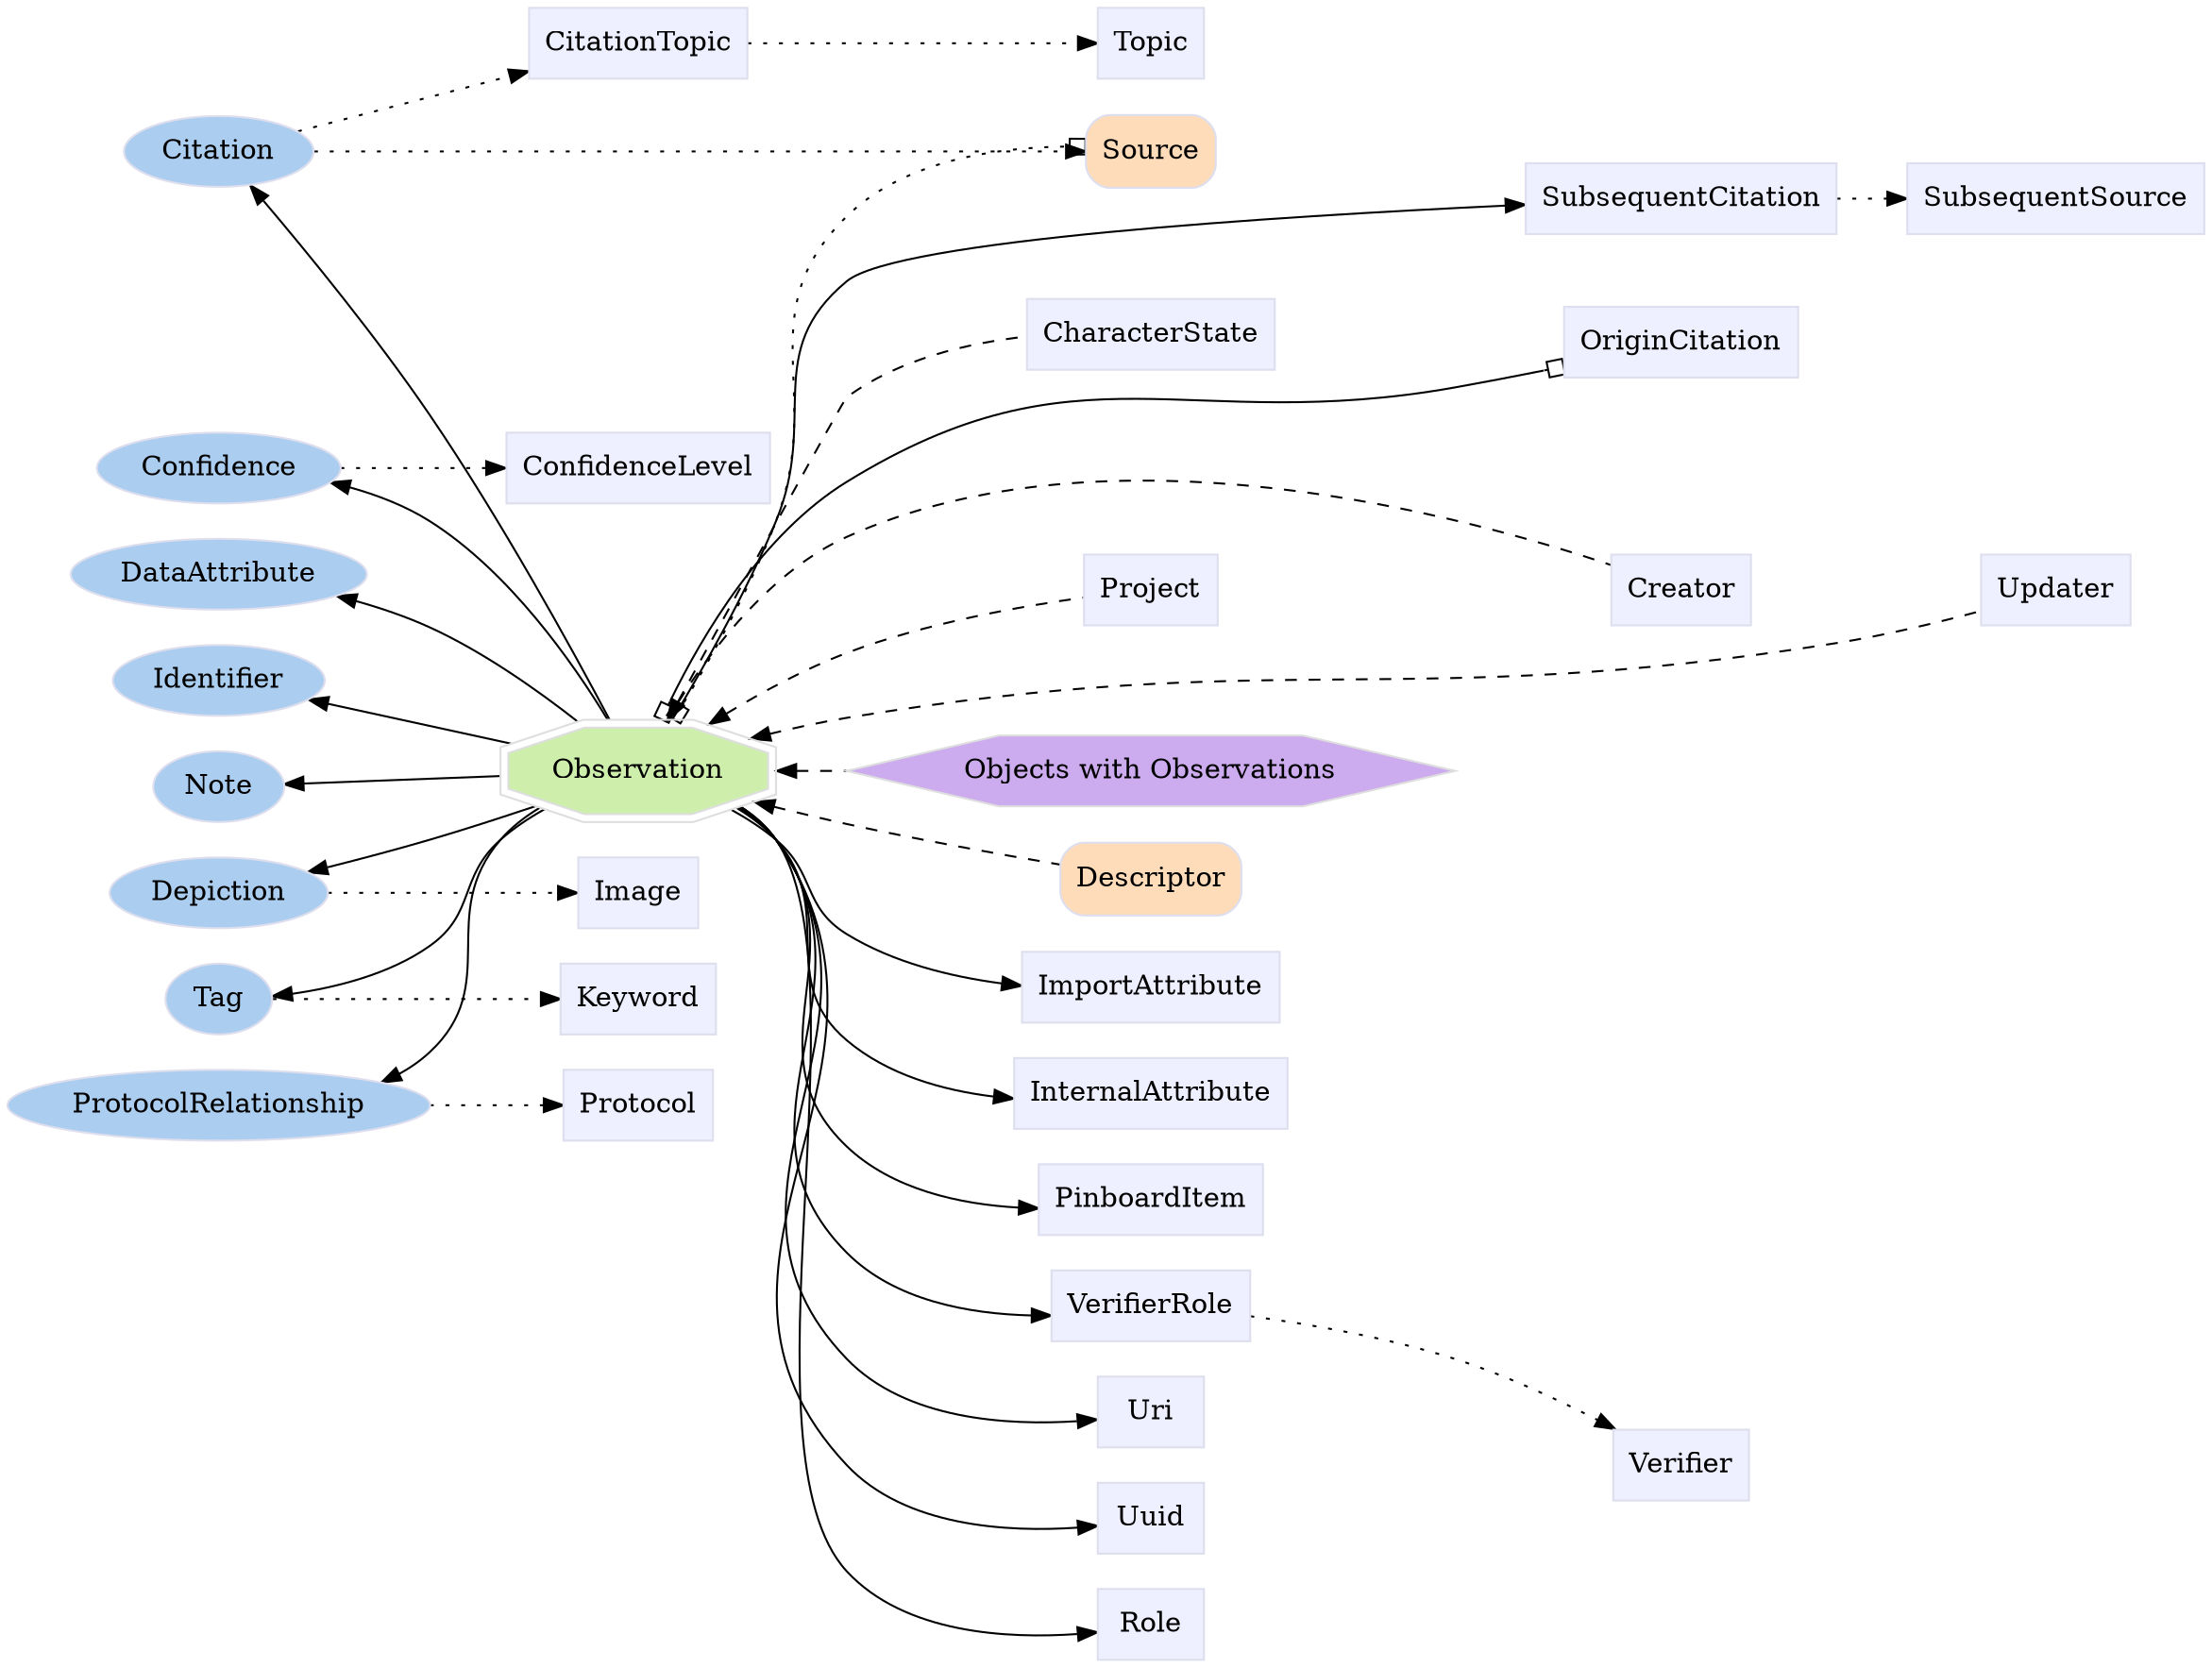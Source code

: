 digraph Observation {
	graph [bb="0,0,940.22,840",
		label="",
		outputorder=edgesfirst,
		rankdir=LR
	];
	node [label="\N"];
	subgraph annotator_cluster {
		graph [rank=min];
		Citation	[color="#dddeee",
			fillcolor="#abcdef",
			group=annotator,
			height=0.5,
			href="/develop/Data/models.html#citation",
			label=Citation,
			pos="88.713,767",
			shape=oval,
			style=filled,
			target=_top,
			width=1.1279];
		Confidence	[color="#dddeee",
			fillcolor="#abcdef",
			group=annotator,
			height=0.5,
			href="/develop/Data/models.html#confidence",
			label=Confidence,
			pos="88.713,610",
			shape=oval,
			style=filled,
			target=_top,
			width=1.4833];
		DataAttribute	[color="#dddeee",
			fillcolor="#abcdef",
			group=annotator,
			height=0.5,
			href="/develop/Data/models.html#data-attribute",
			label=DataAttribute,
			pos="88.713,556",
			shape=oval,
			style=filled,
			target=_top,
			width=1.7108];
		Depiction	[color="#dddeee",
			fillcolor="#abcdef",
			group=annotator,
			height=0.5,
			href="/develop/Data/models.html#depiction",
			label=Depiction,
			pos="88.713,394",
			shape=oval,
			style=filled,
			target=_top,
			width=1.3127];
		Identifier	[color="#dddeee",
			fillcolor="#abcdef",
			group=annotator,
			height=0.5,
			href="/develop/Data/models.html#identifier",
			label=Identifier,
			pos="88.713,502",
			shape=oval,
			style=filled,
			target=_top,
			width=1.2558];
		Tag	[color="#dddeee",
			fillcolor="#abcdef",
			group=annotator,
			height=0.5,
			href="/develop/Data/models.html#tag",
			label=Tag,
			pos="88.713,340",
			shape=oval,
			style=filled,
			target=_top,
			width=0.75];
		Note	[color="#dddeee",
			fillcolor="#abcdef",
			group=annotator,
			height=0.5,
			href="/develop/Data/models.html#note",
			label=Note,
			pos="88.713,448",
			shape=oval,
			style=filled,
			target=_top,
			width=0.80088];
		ProtocolRelationship	[color="#dddeee",
			fillcolor="#abcdef",
			group=annotator,
			height=0.5,
			href="/develop/Data/models.html#protocol-relationship",
			label=ProtocolRelationship,
			pos="88.713,286",
			shape=oval,
			style=filled,
			target=_top,
			width=2.4643];
	}
	subgraph core {
		Observation	[color="#dedede",
			fillcolor="#cdefab",
			group=target,
			height=0.61111,
			href="/develop/Data/models.html#observation",
			label=Observation,
			pos="277.99,452",
			shape=doubleoctagon,
			style=filled,
			target=_top,
			width=1.7936];
		Source	[color="#dddeee",
			fillcolor="#fedcba",
			group=core,
			height=0.51389,
			href="/develop/Data/models.html#source",
			label=Source,
			pos="504.64,767",
			shape=Mrecord,
			style=filled,
			target=_top,
			width=0.75];
		Descriptor	[color="#dddeee",
			fillcolor="#fedcba",
			group=core,
			height=0.51389,
			href="/develop/Data/models.html#descriptor",
			label=Descriptor,
			pos="504.64,397",
			shape=Mrecord,
			style=filled,
			target=_top,
			width=1.0139];
	}
	subgraph supporting {
		CitationTopic	[color="#dddeee",
			fillcolor="#eeefff",
			group=supporting,
			height=0.5,
			href="/develop/Data/models.html#citation-topic",
			label=CitationTopic,
			pos="277.99,822",
			shape=box,
			style=filled,
			target=_top,
			width=1.2639];
		ConfidenceLevel	[color="#dddeee",
			fillcolor="#eeefff",
			group=supporting,
			height=0.5,
			href="/develop/Data/models.html#confidence-level",
			label=ConfidenceLevel,
			pos="277.99,610",
			shape=box,
			style=filled,
			target=_top,
			width=1.5139];
		Image	[color="#dddeee",
			fillcolor="#eeefff",
			group=supporting,
			height=0.5,
			href="/develop/Data/models.html#image",
			label=Image,
			pos="277.99,394",
			shape=box,
			style=filled,
			target=_top,
			width=0.75];
		ImportAttribute	[color="#dddeee",
			fillcolor="#eeefff",
			group=supporting,
			height=0.5,
			href="/develop/Data/models.html#import-attribute",
			label=ImportAttribute,
			pos="504.64,342",
			shape=box,
			style=filled,
			target=_top,
			width=1.4201];
		InternalAttribute	[color="#dddeee",
			fillcolor="#eeefff",
			group=supporting,
			height=0.5,
			href="/develop/Data/models.html#internal-attribute",
			label=InternalAttribute,
			pos="504.64,288",
			shape=box,
			style=filled,
			target=_top,
			width=1.4826];
		Keyword	[color="#dddeee",
			fillcolor="#eeefff",
			group=supporting,
			height=0.5,
			href="/develop/Data/models.html#keyword",
			label=Keyword,
			pos="277.99,340",
			shape=box,
			style=filled,
			target=_top,
			width=0.92014];
		PinboardItem	[color="#dddeee",
			fillcolor="#eeefff",
			group=supporting,
			height=0.5,
			href="/develop/Data/models.html#pinboard-item",
			label=PinboardItem,
			pos="504.64,234",
			shape=box,
			style=filled,
			target=_top,
			width=1.2535];
		Protocol	[color="#dddeee",
			fillcolor="#eeefff",
			group=supporting,
			height=0.5,
			href="/develop/Data/models.html#protocol",
			label=Protocol,
			pos="277.99,286",
			shape=box,
			style=filled,
			target=_top,
			width=0.85764];
		Role	[color="#dddeee",
			fillcolor="#eeefff",
			group=supporting,
			height=0.5,
			href="/develop/Data/models.html#role",
			label=Role,
			pos="504.64,18",
			shape=box,
			style=filled,
			target=_top,
			width=0.75];
		SubsequentCitation	[color="#dddeee",
			fillcolor="#eeefff",
			group=supporting,
			height=0.5,
			href="/develop/Data/models.html#subsequent-citation",
			label=SubsequentCitation,
			pos="727.59,743",
			shape=box,
			style=filled,
			target=_top,
			width=1.691];
		SubsequentSource	[color="#dddeee",
			fillcolor="#eeefff",
			group=supporting,
			height=0.5,
			href="/develop/Data/models.html#subsequent-source",
			label=SubsequentSource,
			pos="882.34,743",
			shape=box,
			style=filled,
			target=_top,
			width=1.6076];
		Topic	[color="#dddeee",
			fillcolor="#eeefff",
			group=supporting,
			height=0.5,
			href="/develop/Data/models.html#topic",
			label=Topic,
			pos="504.64,822",
			shape=box,
			style=filled,
			target=_top,
			width=0.75];
		Uri	[color="#dddeee",
			fillcolor="#eeefff",
			group=supporting,
			height=0.5,
			href="/develop/Data/models.html#uri",
			label=Uri,
			pos="504.64,126",
			shape=box,
			style=filled,
			target=_top,
			width=0.75];
		Uuid	[color="#dddeee",
			fillcolor="#eeefff",
			group=supporting,
			height=0.5,
			href="/develop/Data/models.html#uuid",
			label=Uuid,
			pos="504.64,72",
			shape=box,
			style=filled,
			target=_top,
			width=0.75];
		VerifierRole	[color="#dddeee",
			fillcolor="#eeefff",
			group=supporting,
			height=0.5,
			href="/develop/Data/models.html#verifier-role",
			label=VerifierRole,
			pos="504.64,180",
			shape=box,
			style=filled,
			target=_top,
			width=1.1493];
		Verifier	[color="#dddeee",
			fillcolor="#eeefff",
			group=supporting,
			height=0.5,
			href="/develop/Data/models.html#verifier",
			label=Verifier,
			pos="727.59,99",
			shape=box,
			style=filled,
			target=_top,
			width=0.79514];
		CharacterState	[color="#dddeee",
			fillcolor="#eeefff",
			group=supporting,
			height=0.5,
			href="/develop/Data/models.html#character-state",
			label=CharacterState,
			pos="504.64,674",
			shape=box,
			style=filled,
			target=_top,
			width=1.3264];
		Creator	[color="#dddeee",
			fillcolor="#eeefff",
			group=supporting,
			height=0.5,
			href="/develop/Data/models.html#creator",
			label=Creator,
			pos="727.59,544",
			shape=box,
			style=filled,
			target=_top,
			width=0.78472];
		Project	[color="#dddeee",
			fillcolor="#eeefff",
			group=supporting,
			height=0.5,
			href="/develop/Data/models.html#project",
			label=Project,
			pos="504.64,544",
			shape=box,
			style=filled,
			target=_top,
			width=0.75347];
		Updater	[color="#dddeee",
			fillcolor="#eeefff",
			group=supporting,
			height=0.5,
			href="/develop/Data/models.html#updater",
			label=Updater,
			pos="882.34,544",
			shape=box,
			style=filled,
			target=_top,
			width=0.82639];
		OriginCitation	[color="#dddeee",
			fillcolor="#eeefff",
			group=supporting,
			height=0.5,
			href="/develop/Data/models.html#origin-citation",
			label=OriginCitation,
			pos="727.59,658",
			shape=box,
			style=filled,
			target=_top,
			width=1.316];
	}
	Citation -> Source	[pos="e,477.28,767 129.78,767 209.77,767 388.25,767 466.11,767",
		style=dotted];
	Citation -> CitationTopic	[pos="e,232.19,808.84 123.2,776.83 150.4,784.82 189.34,796.26 221.23,805.62",
		style=dotted];
	Confidence -> ConfidenceLevel	[pos="e,223.1,610 142.38,610 163.95,610 189.12,610 211.83,610",
		style=dotted];
	Depiction -> Image	[pos="e,250.57,394 136.01,394 167.85,394 209.61,394 239.39,394",
		style=dotted];
	Tag -> Keyword	[pos="e,244.4,340 116.15,340 146.54,340 196.88,340 233.16,340",
		style=dotted];
	ProtocolRelationship -> Protocol	[pos="e,246.95,286 177.87,286 198.07,286 218.6,286 235.71,286",
		style=dotted];
	Observation -> Citation	[pos="e,102.2,749.7 265.89,474.33 248.19,509.5 212.05,579.72 177.43,637 155.2,673.78 127.04,714.62 108.71,740.54"];
	Observation -> Confidence	[pos="e,136.34,601.42 265.71,474.45 249.89,503.67 218.41,554.37 177.43,583 168.32,589.36 157.66,594.26 146.97,598.03"];
	Observation -> DataAttribute	[pos="e,137.38,544.72 253.33,474.3 234.15,491.33 205.75,514.31 177.43,529 168.29,533.74 158.17,537.81 148.16,541.24"];
	Observation -> Depiction	[pos="e,126.42,405.27 228.13,436.75 211.99,431.73 193.94,426.11 177.43,421 164.35,416.95 150.16,412.58 137.09,408.55"];
	Observation -> Identifier	[pos="e,127.16,492 224.36,466.05 197.28,473.28 164.5,482.03 138.07,489.09"];
	Observation -> Tag	[pos="e,115.61,343.25 234.01,434.93 226.71,430.98 219.53,426.33 213.43,421 191.71,402.02 200.55,384.24 177.43,367 162.69,356.01 143.42,\
349.44 126.7,345.54"];
	Observation -> Note	[pos="e,117.75,448.6 213.04,450.63 185.16,450.04 153.36,449.36 129.04,448.84"];
	Observation -> ProtocolRelationship	[pos="e,154.99,298.27 231.77,435.63 224.96,431.65 218.52,426.82 213.43,421 180.09,382.94 213.62,348.36 177.43,313 173.74,309.39 169.58,\
306.27 165.13,303.56"];
	Observation -> Source	[arrowhead=obox,
		arrowtail=obox,
		dir=both,
		pos="s,291.56,474.07 e,477.28,767.51 296.47,483.07 310.51,509.11 329.92,547.59 342.56,583 365.76,647.98 330.37,684.64 378.56,734 401.52,\
757.51 439.09,764.93 467.07,766.97",
		style=dotted];
	Observation -> Descriptor	[dir=back,
		pos="s,330.56,437.55 341.61,434.56 353.84,431.29 366.58,427.96 378.56,425 408.48,417.6 442.64,410.01 467.69,404.6",
		style=dashed];
	Observation -> ImportAttribute	[pos="e,453.1,344.34 321.57,435.02 328.99,431.04 336.32,426.36 342.56,421 363.89,402.69 355.19,384.61 378.56,369 397.12,356.61 420.37,\
349.78 441.77,346.06"];
	Observation -> InternalAttribute	[pos="e,450.85,287.87 324.19,435.61 331,431.63 337.45,426.8 342.56,421 375.45,383.67 341.42,348.11 378.56,315 395.23,300.15 418.08,292.79 \
439.7,289.34"];
	Observation -> PinboardItem	[pos="e,459.3,232.3 325.05,435.86 331.68,431.87 337.84,426.97 342.56,421 387.78,363.83 326.8,312.32 378.56,261 396.68,243.04 423.7,235.76 \
448,233.19"];
	Observation -> Role	[pos="e,477.22,15.447 326.03,436.16 332.45,432.14 338.3,427.16 342.56,421 390.39,352.02 322.79,107.73 378.56,45 400.1,20.779 437.71,15.397 \
466.08,15.246"];
	Observation -> SubsequentCitation	[pos="e,666.49,739.3 291.11,474.24 304.79,499.93 327.14,543.7 342.56,583 362.59,634.04 336.53,665.79 378.56,701 399.32,718.39 559.5,731.91 \
655.16,738.52"];
	Observation -> Uri	[pos="e,477.15,123.61 325.51,436.21 332.08,432.17 338.11,427.17 342.56,421 412.91,323.56 297.01,241.27 378.56,153 400.39,129.37 437.55,\
123.83 465.71,123.48"];
	Observation -> Uuid	[pos="e,477.3,69.519 325.62,436.29 332.19,432.25 338.18,427.22 342.56,421 425.55,303.32 282.02,205.85 378.56,99 400.2,75.058 437.55,69.593 \
465.81,69.345"];
	Observation -> VerifierRole	[pos="e,462.8,177.76 325.33,436.08 331.93,432.06 338.01,427.1 342.56,421 400.31,343.75 311.95,276.75 378.56,207 397.12,187.57 426.07,180.47 \
451.45,178.39"];
	Observation -> CharacterState	[dir=back,
		pos="s,289.44,474.35 294.3,484.62 318.68,536.05 365,631.27 378.56,642 400.62,659.45 431.11,667.48 456.47,671.14",
		style=dashed];
	Observation -> Creator	[dir=back,
		pos="s,289.76,474.21 295.32,484.22 311.9,512.99 340.52,553.23 378.56,571 488.1,622.17 638.27,577.19 699.22,554.84",
		style=dashed];
	Observation -> Project	[dir=back,
		pos="s,308.28,472.78 317.77,478.99 335.64,490.46 357.51,503.19 378.56,512 411.23,525.67 451.22,534.66 477.05,539.53",
		style=dashed];
	Observation -> Updater	[dir=back,
		pos="s,328.24,467.16 339.32,470.15 352.18,473.51 365.75,476.69 378.56,479 558.61,511.51 608.72,482.86 788.47,517 810.24,521.14 834.25,\
528.18 852.41,534.04",
		style=dashed];
	Observation -> OriginCitation	[arrowhead=obox,
		arrowtail=obox,
		dir=both,
		pos="s,287.65,474.35 e,679.99,651.88 291.8,483.77 307.16,517.56 336.25,569.8 378.56,597 402.69,612.51 577.35,637.92 669.69,650.48"];
	"Objects with Observations"	[color="#dedede",
		fillcolor="#cdabef",
		group=polymorphic,
		height=0.5,
		href="/develop/Data/models.html#objects with observation",
		label="Objects with Observations",
		pos="504.64,452",
		shape=hexagon,
		style=filled,
		target=_top,
		width=3.5021];
	Observation -> "Objects with Observations"	[dir=back,
		pos="s,342.77,452 354.11,452 361.47,452 369.07,452 376.76,452",
		style=dashed];
	Source -> SubsequentCitation	[pos="e,666.29,749.55 531.85,764.15 562.01,760.88 612.79,755.36 654.94,750.78",
		style=invis];
	Source -> OriginCitation	[pos="e,689.37,676.36 531.85,754.07 568.12,736.18 634.22,703.57 679.26,681.35",
		style=invis];
	CitationTopic -> Topic	[pos="e,477.4,822 323.92,822 365.57,822 426.86,822 466.01,822",
		style=dotted];
	Role -> Verifier	[pos="e,699.15,80.605 531.68,21.293 557.44,25.086 597.69,32.465 630.72,45 651.02,52.707 672.2,64.219 689.47,74.636",
		style=invis];
	SubsequentCitation -> SubsequentSource	[pos="e,824.4,743 788.96,743 796.9,743 805.07,743 813.13,743",
		style=dotted];
	VerifierRole -> Verifier	[pos="e,699.15,117.39 546.24,174.41 571.15,170.21 603.41,163.37 630.72,153 651.02,145.29 672.2,133.78 689.47,123.36",
		style=dotted];
	Creator -> Updater	[pos="e,852.33,544 756.25,544 779.92,544 814.29,544 841.02,544",
		style=invis];
	Project -> Creator	[pos="e,699.03,544 531.85,544 570.47,544 642.9,544 687.72,544",
		style=invis];
}
